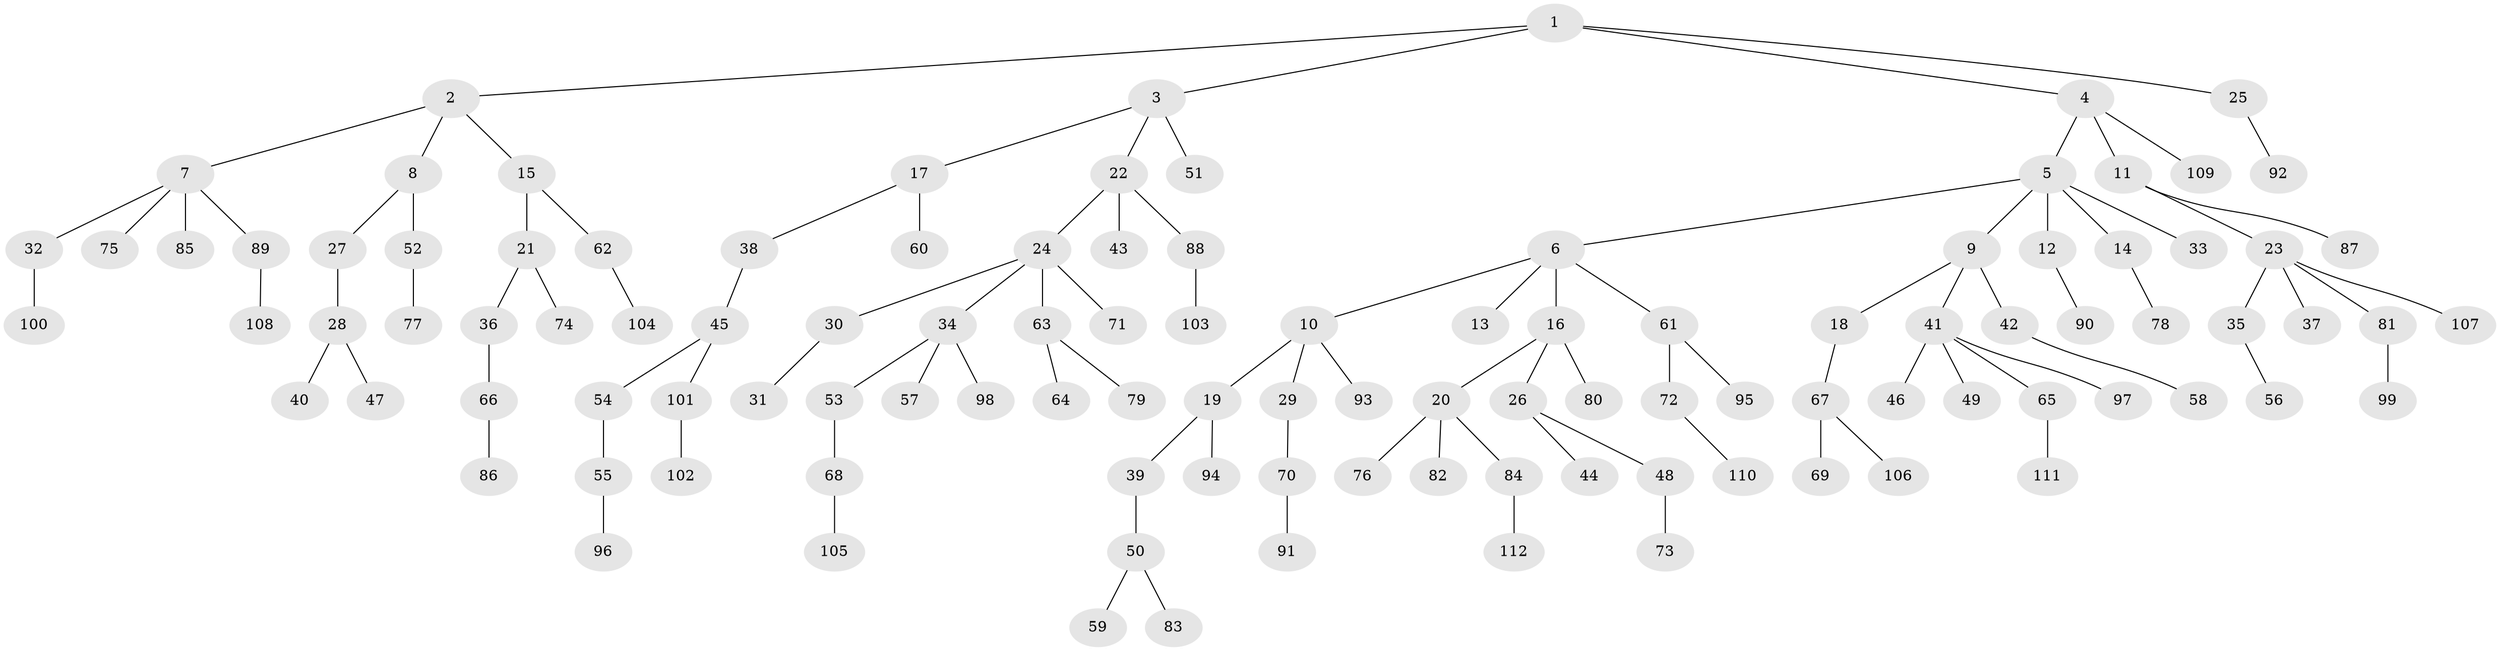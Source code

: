 // coarse degree distribution, {6: 0.01694915254237288, 4: 0.1016949152542373, 3: 0.11864406779661017, 5: 0.01694915254237288, 2: 0.2711864406779661, 1: 0.4745762711864407}
// Generated by graph-tools (version 1.1) at 2025/51/03/04/25 22:51:29]
// undirected, 112 vertices, 111 edges
graph export_dot {
  node [color=gray90,style=filled];
  1;
  2;
  3;
  4;
  5;
  6;
  7;
  8;
  9;
  10;
  11;
  12;
  13;
  14;
  15;
  16;
  17;
  18;
  19;
  20;
  21;
  22;
  23;
  24;
  25;
  26;
  27;
  28;
  29;
  30;
  31;
  32;
  33;
  34;
  35;
  36;
  37;
  38;
  39;
  40;
  41;
  42;
  43;
  44;
  45;
  46;
  47;
  48;
  49;
  50;
  51;
  52;
  53;
  54;
  55;
  56;
  57;
  58;
  59;
  60;
  61;
  62;
  63;
  64;
  65;
  66;
  67;
  68;
  69;
  70;
  71;
  72;
  73;
  74;
  75;
  76;
  77;
  78;
  79;
  80;
  81;
  82;
  83;
  84;
  85;
  86;
  87;
  88;
  89;
  90;
  91;
  92;
  93;
  94;
  95;
  96;
  97;
  98;
  99;
  100;
  101;
  102;
  103;
  104;
  105;
  106;
  107;
  108;
  109;
  110;
  111;
  112;
  1 -- 2;
  1 -- 3;
  1 -- 4;
  1 -- 25;
  2 -- 7;
  2 -- 8;
  2 -- 15;
  3 -- 17;
  3 -- 22;
  3 -- 51;
  4 -- 5;
  4 -- 11;
  4 -- 109;
  5 -- 6;
  5 -- 9;
  5 -- 12;
  5 -- 14;
  5 -- 33;
  6 -- 10;
  6 -- 13;
  6 -- 16;
  6 -- 61;
  7 -- 32;
  7 -- 75;
  7 -- 85;
  7 -- 89;
  8 -- 27;
  8 -- 52;
  9 -- 18;
  9 -- 41;
  9 -- 42;
  10 -- 19;
  10 -- 29;
  10 -- 93;
  11 -- 23;
  11 -- 87;
  12 -- 90;
  14 -- 78;
  15 -- 21;
  15 -- 62;
  16 -- 20;
  16 -- 26;
  16 -- 80;
  17 -- 38;
  17 -- 60;
  18 -- 67;
  19 -- 39;
  19 -- 94;
  20 -- 76;
  20 -- 82;
  20 -- 84;
  21 -- 36;
  21 -- 74;
  22 -- 24;
  22 -- 43;
  22 -- 88;
  23 -- 35;
  23 -- 37;
  23 -- 81;
  23 -- 107;
  24 -- 30;
  24 -- 34;
  24 -- 63;
  24 -- 71;
  25 -- 92;
  26 -- 44;
  26 -- 48;
  27 -- 28;
  28 -- 40;
  28 -- 47;
  29 -- 70;
  30 -- 31;
  32 -- 100;
  34 -- 53;
  34 -- 57;
  34 -- 98;
  35 -- 56;
  36 -- 66;
  38 -- 45;
  39 -- 50;
  41 -- 46;
  41 -- 49;
  41 -- 65;
  41 -- 97;
  42 -- 58;
  45 -- 54;
  45 -- 101;
  48 -- 73;
  50 -- 59;
  50 -- 83;
  52 -- 77;
  53 -- 68;
  54 -- 55;
  55 -- 96;
  61 -- 72;
  61 -- 95;
  62 -- 104;
  63 -- 64;
  63 -- 79;
  65 -- 111;
  66 -- 86;
  67 -- 69;
  67 -- 106;
  68 -- 105;
  70 -- 91;
  72 -- 110;
  81 -- 99;
  84 -- 112;
  88 -- 103;
  89 -- 108;
  101 -- 102;
}
